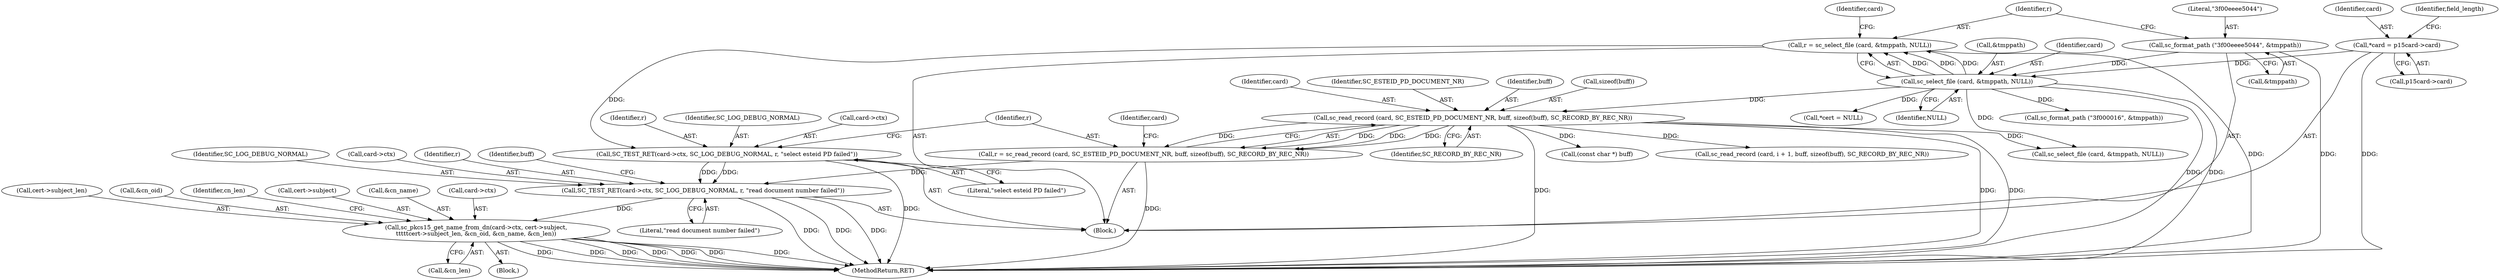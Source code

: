 digraph "0_OpenSC_360e95d45ac4123255a4c796db96337f332160ad#diff-d643a0fa169471dbf2912f4866dc49c5_4@pointer" {
"1000366" [label="(Call,sc_pkcs15_get_name_from_dn(card->ctx, cert->subject,\n\t\t\t\t\tcert->subject_len, &cn_oid, &cn_name, &cn_len))"];
"1000173" [label="(Call,SC_TEST_RET(card->ctx, SC_LOG_DEBUG_NORMAL, r, \"read document number failed\"))"];
"1000157" [label="(Call,SC_TEST_RET(card->ctx, SC_LOG_DEBUG_NORMAL, r, \"select esteid PD failed\"))"];
"1000150" [label="(Call,r = sc_select_file (card, &tmppath, NULL))"];
"1000152" [label="(Call,sc_select_file (card, &tmppath, NULL))"];
"1000113" [label="(Call,*card = p15card->card)"];
"1000146" [label="(Call,sc_format_path (\"3f00eeee5044\", &tmppath))"];
"1000164" [label="(Call,r = sc_read_record (card, SC_ESTEID_PD_DOCUMENT_NR, buff, sizeof(buff), SC_RECORD_BY_REC_NR))"];
"1000166" [label="(Call,sc_read_record (card, SC_ESTEID_PD_DOCUMENT_NR, buff, sizeof(buff), SC_RECORD_BY_REC_NR))"];
"1000165" [label="(Identifier,r)"];
"1000177" [label="(Identifier,SC_LOG_DEBUG_NORMAL)"];
"1000146" [label="(Call,sc_format_path (\"3f00eeee5044\", &tmppath))"];
"1000428" [label="(Call,sc_select_file (card, &tmppath, NULL))"];
"1000164" [label="(Call,r = sc_read_record (card, SC_ESTEID_PD_DOCUMENT_NR, buff, sizeof(buff), SC_RECORD_BY_REC_NR))"];
"1000380" [label="(Call,&cn_len)"];
"1000373" [label="(Call,cert->subject_len)"];
"1000169" [label="(Identifier,buff)"];
"1000174" [label="(Call,card->ctx)"];
"1000113" [label="(Call,*card = p15card->card)"];
"1000296" [label="(Call,*cert = NULL)"];
"1000179" [label="(Literal,\"read document number failed\")"];
"1000114" [label="(Identifier,card)"];
"1000170" [label="(Call,sizeof(buff))"];
"1000152" [label="(Call,sc_select_file (card, &tmppath, NULL))"];
"1000166" [label="(Call,sc_read_record (card, SC_ESTEID_PD_DOCUMENT_NR, buff, sizeof(buff), SC_RECORD_BY_REC_NR))"];
"1000148" [label="(Call,&tmppath)"];
"1000111" [label="(Block,)"];
"1000192" [label="(Call,(const char *) buff)"];
"1000481" [label="(Call,sc_read_record (card, i + 1, buff, sizeof(buff), SC_RECORD_BY_REC_NR))"];
"1000173" [label="(Call,SC_TEST_RET(card->ctx, SC_LOG_DEBUG_NORMAL, r, \"read document number failed\"))"];
"1000147" [label="(Literal,\"3f00eeee5044\")"];
"1000158" [label="(Call,card->ctx)"];
"1000354" [label="(Block,)"];
"1000154" [label="(Call,&tmppath)"];
"1000151" [label="(Identifier,r)"];
"1000827" [label="(MethodReturn,RET)"];
"1000366" [label="(Call,sc_pkcs15_get_name_from_dn(card->ctx, cert->subject,\n\t\t\t\t\tcert->subject_len, &cn_oid, &cn_name, &cn_len))"];
"1000150" [label="(Call,r = sc_select_file (card, &tmppath, NULL))"];
"1000178" [label="(Identifier,r)"];
"1000376" [label="(Call,&cn_oid)"];
"1000115" [label="(Call,p15card->card)"];
"1000167" [label="(Identifier,card)"];
"1000162" [label="(Identifier,r)"];
"1000153" [label="(Identifier,card)"];
"1000123" [label="(Identifier,field_length)"];
"1000384" [label="(Identifier,cn_len)"];
"1000370" [label="(Call,cert->subject)"];
"1000157" [label="(Call,SC_TEST_RET(card->ctx, SC_LOG_DEBUG_NORMAL, r, \"select esteid PD failed\"))"];
"1000161" [label="(Identifier,SC_LOG_DEBUG_NORMAL)"];
"1000156" [label="(Identifier,NULL)"];
"1000378" [label="(Call,&cn_name)"];
"1000422" [label="(Call,sc_format_path (\"3f000016\", &tmppath))"];
"1000367" [label="(Call,card->ctx)"];
"1000175" [label="(Identifier,card)"];
"1000159" [label="(Identifier,card)"];
"1000168" [label="(Identifier,SC_ESTEID_PD_DOCUMENT_NR)"];
"1000182" [label="(Identifier,buff)"];
"1000172" [label="(Identifier,SC_RECORD_BY_REC_NR)"];
"1000163" [label="(Literal,\"select esteid PD failed\")"];
"1000366" -> "1000354"  [label="AST: "];
"1000366" -> "1000380"  [label="CFG: "];
"1000367" -> "1000366"  [label="AST: "];
"1000370" -> "1000366"  [label="AST: "];
"1000373" -> "1000366"  [label="AST: "];
"1000376" -> "1000366"  [label="AST: "];
"1000378" -> "1000366"  [label="AST: "];
"1000380" -> "1000366"  [label="AST: "];
"1000384" -> "1000366"  [label="CFG: "];
"1000366" -> "1000827"  [label="DDG: "];
"1000366" -> "1000827"  [label="DDG: "];
"1000366" -> "1000827"  [label="DDG: "];
"1000366" -> "1000827"  [label="DDG: "];
"1000366" -> "1000827"  [label="DDG: "];
"1000366" -> "1000827"  [label="DDG: "];
"1000366" -> "1000827"  [label="DDG: "];
"1000173" -> "1000366"  [label="DDG: "];
"1000173" -> "1000111"  [label="AST: "];
"1000173" -> "1000179"  [label="CFG: "];
"1000174" -> "1000173"  [label="AST: "];
"1000177" -> "1000173"  [label="AST: "];
"1000178" -> "1000173"  [label="AST: "];
"1000179" -> "1000173"  [label="AST: "];
"1000182" -> "1000173"  [label="CFG: "];
"1000173" -> "1000827"  [label="DDG: "];
"1000173" -> "1000827"  [label="DDG: "];
"1000173" -> "1000827"  [label="DDG: "];
"1000157" -> "1000173"  [label="DDG: "];
"1000157" -> "1000173"  [label="DDG: "];
"1000164" -> "1000173"  [label="DDG: "];
"1000157" -> "1000111"  [label="AST: "];
"1000157" -> "1000163"  [label="CFG: "];
"1000158" -> "1000157"  [label="AST: "];
"1000161" -> "1000157"  [label="AST: "];
"1000162" -> "1000157"  [label="AST: "];
"1000163" -> "1000157"  [label="AST: "];
"1000165" -> "1000157"  [label="CFG: "];
"1000157" -> "1000827"  [label="DDG: "];
"1000150" -> "1000157"  [label="DDG: "];
"1000150" -> "1000111"  [label="AST: "];
"1000150" -> "1000152"  [label="CFG: "];
"1000151" -> "1000150"  [label="AST: "];
"1000152" -> "1000150"  [label="AST: "];
"1000159" -> "1000150"  [label="CFG: "];
"1000150" -> "1000827"  [label="DDG: "];
"1000152" -> "1000150"  [label="DDG: "];
"1000152" -> "1000150"  [label="DDG: "];
"1000152" -> "1000150"  [label="DDG: "];
"1000152" -> "1000156"  [label="CFG: "];
"1000153" -> "1000152"  [label="AST: "];
"1000154" -> "1000152"  [label="AST: "];
"1000156" -> "1000152"  [label="AST: "];
"1000152" -> "1000827"  [label="DDG: "];
"1000152" -> "1000827"  [label="DDG: "];
"1000113" -> "1000152"  [label="DDG: "];
"1000146" -> "1000152"  [label="DDG: "];
"1000152" -> "1000166"  [label="DDG: "];
"1000152" -> "1000296"  [label="DDG: "];
"1000152" -> "1000422"  [label="DDG: "];
"1000152" -> "1000428"  [label="DDG: "];
"1000113" -> "1000111"  [label="AST: "];
"1000113" -> "1000115"  [label="CFG: "];
"1000114" -> "1000113"  [label="AST: "];
"1000115" -> "1000113"  [label="AST: "];
"1000123" -> "1000113"  [label="CFG: "];
"1000113" -> "1000827"  [label="DDG: "];
"1000146" -> "1000111"  [label="AST: "];
"1000146" -> "1000148"  [label="CFG: "];
"1000147" -> "1000146"  [label="AST: "];
"1000148" -> "1000146"  [label="AST: "];
"1000151" -> "1000146"  [label="CFG: "];
"1000146" -> "1000827"  [label="DDG: "];
"1000164" -> "1000111"  [label="AST: "];
"1000164" -> "1000166"  [label="CFG: "];
"1000165" -> "1000164"  [label="AST: "];
"1000166" -> "1000164"  [label="AST: "];
"1000175" -> "1000164"  [label="CFG: "];
"1000164" -> "1000827"  [label="DDG: "];
"1000166" -> "1000164"  [label="DDG: "];
"1000166" -> "1000164"  [label="DDG: "];
"1000166" -> "1000164"  [label="DDG: "];
"1000166" -> "1000164"  [label="DDG: "];
"1000166" -> "1000172"  [label="CFG: "];
"1000167" -> "1000166"  [label="AST: "];
"1000168" -> "1000166"  [label="AST: "];
"1000169" -> "1000166"  [label="AST: "];
"1000170" -> "1000166"  [label="AST: "];
"1000172" -> "1000166"  [label="AST: "];
"1000166" -> "1000827"  [label="DDG: "];
"1000166" -> "1000827"  [label="DDG: "];
"1000166" -> "1000827"  [label="DDG: "];
"1000166" -> "1000192"  [label="DDG: "];
"1000166" -> "1000428"  [label="DDG: "];
"1000166" -> "1000481"  [label="DDG: "];
}
